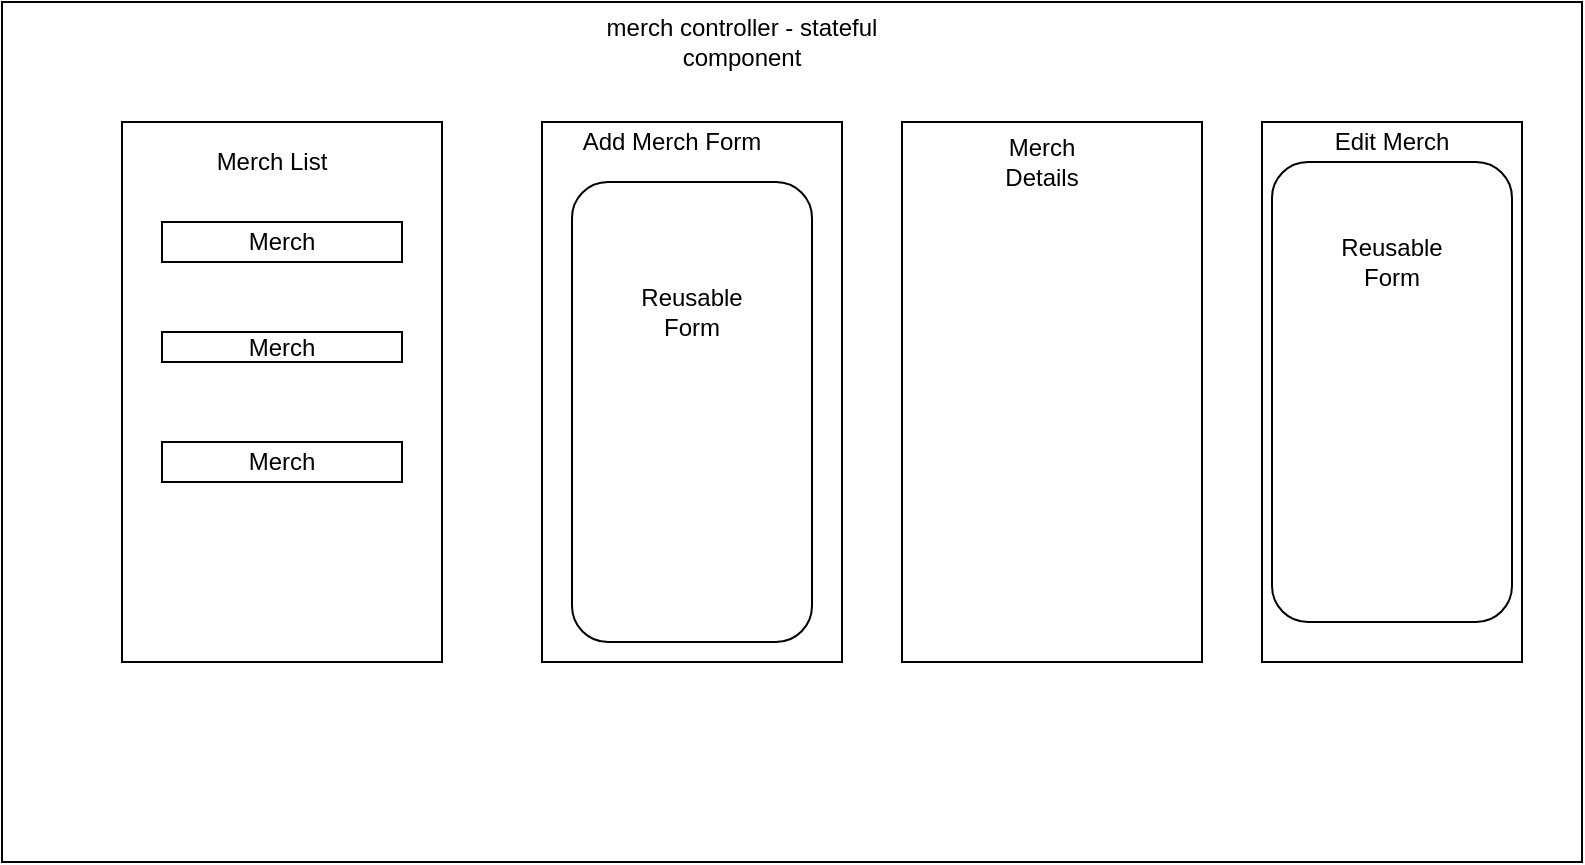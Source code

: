 <mxfile version="14.5.1" type="github">
  <diagram id="stdUhQEAfxj0wNbAoXbi" name="Page-1">
    <mxGraphModel dx="1102" dy="582" grid="1" gridSize="10" guides="1" tooltips="1" connect="1" arrows="1" fold="1" page="1" pageScale="1" pageWidth="850" pageHeight="1100" math="0" shadow="0">
      <root>
        <mxCell id="0" />
        <mxCell id="1" parent="0" />
        <mxCell id="zb8YCU8-YoxPme7ainJi-1" value="" style="rounded=0;whiteSpace=wrap;html=1;" vertex="1" parent="1">
          <mxGeometry x="40" y="90" width="790" height="430" as="geometry" />
        </mxCell>
        <mxCell id="zb8YCU8-YoxPme7ainJi-2" value="merch controller - stateful component" style="text;html=1;strokeColor=none;fillColor=none;align=center;verticalAlign=middle;whiteSpace=wrap;rounded=0;" vertex="1" parent="1">
          <mxGeometry x="330" y="100" width="160" height="20" as="geometry" />
        </mxCell>
        <mxCell id="zb8YCU8-YoxPme7ainJi-3" value="" style="rounded=0;whiteSpace=wrap;html=1;" vertex="1" parent="1">
          <mxGeometry x="100" y="150" width="160" height="270" as="geometry" />
        </mxCell>
        <mxCell id="zb8YCU8-YoxPme7ainJi-4" value="Merch List" style="text;html=1;strokeColor=none;fillColor=none;align=center;verticalAlign=middle;whiteSpace=wrap;rounded=0;" vertex="1" parent="1">
          <mxGeometry x="130" y="160" width="90" height="20" as="geometry" />
        </mxCell>
        <mxCell id="zb8YCU8-YoxPme7ainJi-5" value="" style="rounded=0;whiteSpace=wrap;html=1;" vertex="1" parent="1">
          <mxGeometry x="310" y="150" width="150" height="270" as="geometry" />
        </mxCell>
        <mxCell id="zb8YCU8-YoxPme7ainJi-6" value="Merch" style="rounded=0;whiteSpace=wrap;html=1;" vertex="1" parent="1">
          <mxGeometry x="120" y="255" width="120" height="15" as="geometry" />
        </mxCell>
        <mxCell id="zb8YCU8-YoxPme7ainJi-7" value="Merch" style="rounded=0;whiteSpace=wrap;html=1;" vertex="1" parent="1">
          <mxGeometry x="120" y="200" width="120" height="20" as="geometry" />
        </mxCell>
        <mxCell id="zb8YCU8-YoxPme7ainJi-8" value="Merch" style="rounded=0;whiteSpace=wrap;html=1;" vertex="1" parent="1">
          <mxGeometry x="120" y="310" width="120" height="20" as="geometry" />
        </mxCell>
        <mxCell id="zb8YCU8-YoxPme7ainJi-9" value="Add Merch Form" style="text;html=1;strokeColor=none;fillColor=none;align=center;verticalAlign=middle;whiteSpace=wrap;rounded=0;" vertex="1" parent="1">
          <mxGeometry x="325" y="150" width="100" height="20" as="geometry" />
        </mxCell>
        <mxCell id="zb8YCU8-YoxPme7ainJi-10" value="" style="rounded=0;whiteSpace=wrap;html=1;" vertex="1" parent="1">
          <mxGeometry x="490" y="150" width="150" height="270" as="geometry" />
        </mxCell>
        <mxCell id="zb8YCU8-YoxPme7ainJi-11" value="Merch Details&lt;br&gt;" style="text;html=1;strokeColor=none;fillColor=none;align=center;verticalAlign=middle;whiteSpace=wrap;rounded=0;" vertex="1" parent="1">
          <mxGeometry x="540" y="160" width="40" height="20" as="geometry" />
        </mxCell>
        <mxCell id="zb8YCU8-YoxPme7ainJi-12" value="" style="rounded=0;whiteSpace=wrap;html=1;" vertex="1" parent="1">
          <mxGeometry x="670" y="150" width="130" height="270" as="geometry" />
        </mxCell>
        <mxCell id="zb8YCU8-YoxPme7ainJi-13" value="Edit Merch" style="text;html=1;strokeColor=none;fillColor=none;align=center;verticalAlign=middle;whiteSpace=wrap;rounded=0;" vertex="1" parent="1">
          <mxGeometry x="705" y="150" width="60" height="20" as="geometry" />
        </mxCell>
        <mxCell id="zb8YCU8-YoxPme7ainJi-14" value="" style="rounded=1;whiteSpace=wrap;html=1;" vertex="1" parent="1">
          <mxGeometry x="325" y="180" width="120" height="230" as="geometry" />
        </mxCell>
        <mxCell id="zb8YCU8-YoxPme7ainJi-15" value="Reusable Form" style="text;html=1;strokeColor=none;fillColor=none;align=center;verticalAlign=middle;whiteSpace=wrap;rounded=0;" vertex="1" parent="1">
          <mxGeometry x="365" y="235" width="40" height="20" as="geometry" />
        </mxCell>
        <mxCell id="zb8YCU8-YoxPme7ainJi-17" value="" style="rounded=1;whiteSpace=wrap;html=1;" vertex="1" parent="1">
          <mxGeometry x="675" y="170" width="120" height="230" as="geometry" />
        </mxCell>
        <mxCell id="zb8YCU8-YoxPme7ainJi-18" value="Reusable Form&lt;br&gt;" style="text;html=1;strokeColor=none;fillColor=none;align=center;verticalAlign=middle;whiteSpace=wrap;rounded=0;" vertex="1" parent="1">
          <mxGeometry x="715" y="210" width="40" height="20" as="geometry" />
        </mxCell>
      </root>
    </mxGraphModel>
  </diagram>
</mxfile>
